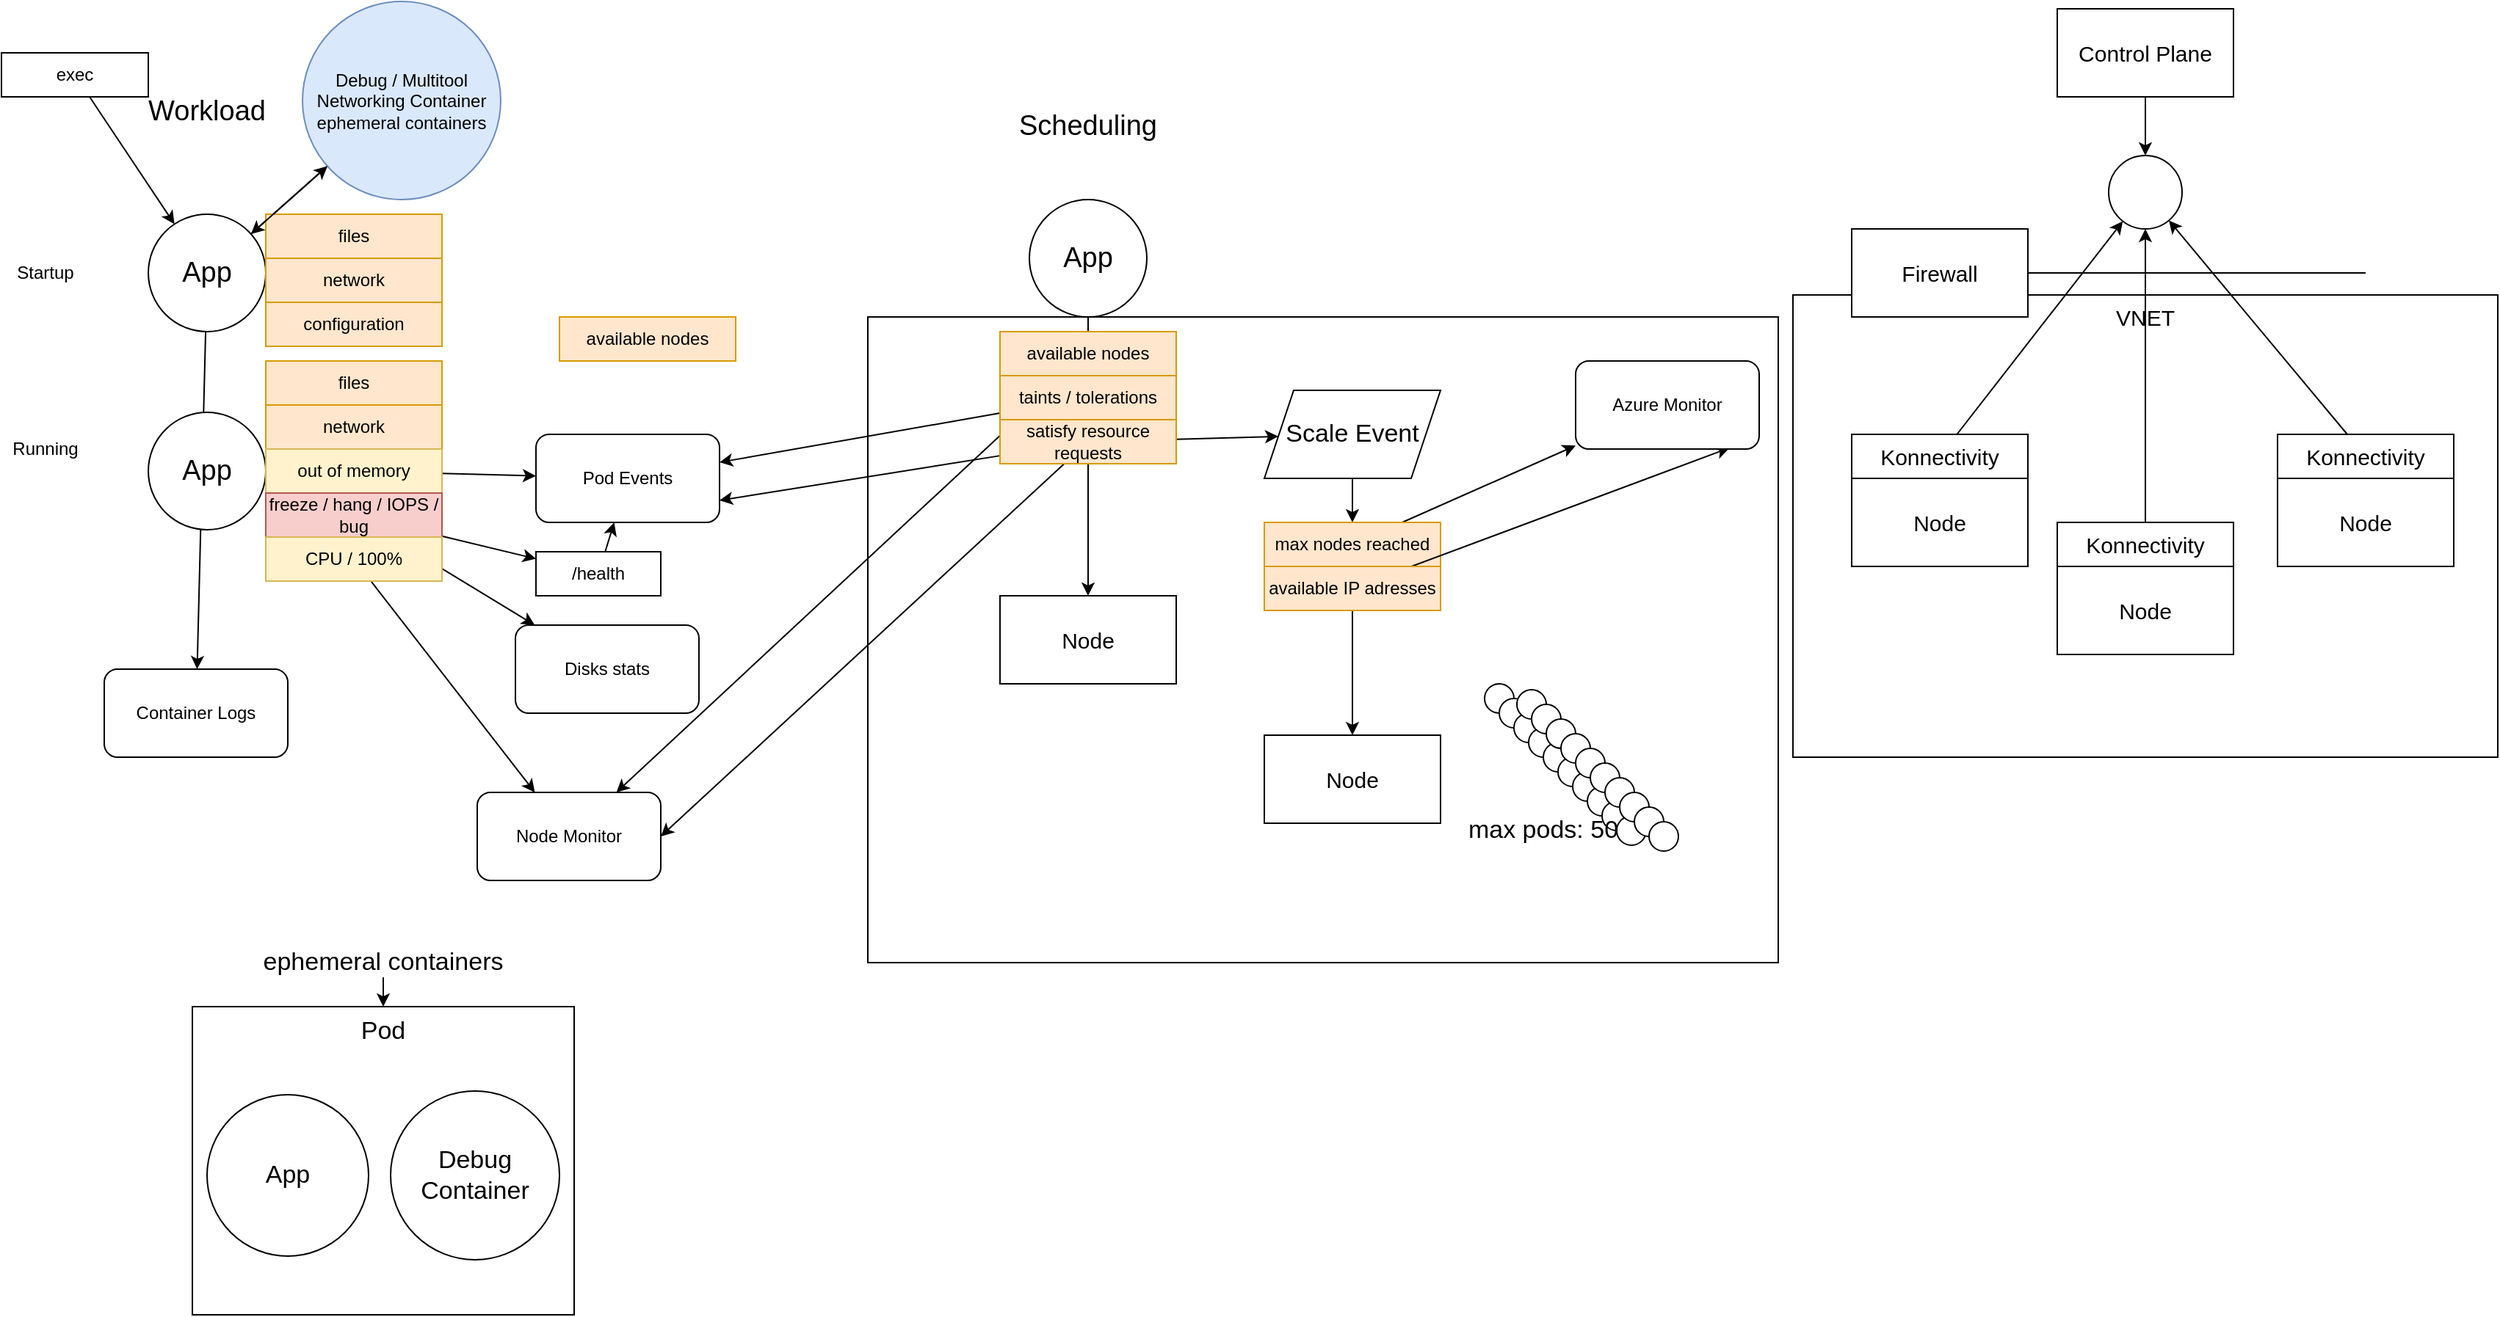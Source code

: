 <mxfile>
    <diagram id="HgVco5ZiHsWyJ0CMwMrD" name="Page-1">
        <mxGraphModel dx="619" dy="452" grid="1" gridSize="10" guides="1" tooltips="1" connect="1" arrows="1" fold="1" page="1" pageScale="1" pageWidth="827" pageHeight="1169" math="0" shadow="0">
            <root>
                <mxCell id="0"/>
                <mxCell id="1" parent="0"/>
                <mxCell id="i-XG1csDYckatRRDPRsd-65" value="" style="rounded=0;whiteSpace=wrap;html=1;fontSize=17;verticalAlign=middle;" vertex="1" parent="1">
                    <mxGeometry x="600" y="240" width="620" height="440" as="geometry"/>
                </mxCell>
                <mxCell id="45" value="VNET" style="rounded=0;whiteSpace=wrap;html=1;fontSize=15;verticalAlign=top;" vertex="1" parent="1">
                    <mxGeometry x="1230" y="225" width="480" height="315" as="geometry"/>
                </mxCell>
                <mxCell id="2" value="Workload" style="text;html=1;strokeColor=none;fillColor=none;align=center;verticalAlign=middle;whiteSpace=wrap;rounded=0;fontSize=19;" vertex="1" parent="1">
                    <mxGeometry x="40" y="90" width="220" height="20" as="geometry"/>
                </mxCell>
                <mxCell id="3" value="Scheduling" style="text;html=1;strokeColor=none;fillColor=none;align=center;verticalAlign=middle;whiteSpace=wrap;rounded=0;fontSize=19;" vertex="1" parent="1">
                    <mxGeometry x="640" y="100" width="220" height="20" as="geometry"/>
                </mxCell>
                <mxCell id="9" style="edgeStyle=none;html=1;fontSize=12;" edge="1" parent="1" source="4" target="8">
                    <mxGeometry relative="1" as="geometry"/>
                </mxCell>
                <mxCell id="31" style="edgeStyle=none;html=1;fontSize=12;" edge="1" parent="1" source="4" target="30">
                    <mxGeometry relative="1" as="geometry"/>
                </mxCell>
                <mxCell id="4" value="App" style="ellipse;whiteSpace=wrap;html=1;aspect=fixed;fontSize=19;" vertex="1" parent="1">
                    <mxGeometry x="110" y="170" width="80" height="80" as="geometry"/>
                </mxCell>
                <mxCell id="5" value="files" style="rounded=0;whiteSpace=wrap;html=1;fontSize=12;fillColor=#ffe6cc;strokeColor=#d79b00;" vertex="1" parent="1">
                    <mxGeometry x="190" y="170" width="120" height="30" as="geometry"/>
                </mxCell>
                <mxCell id="6" value="network" style="rounded=0;whiteSpace=wrap;html=1;fontSize=12;fillColor=#ffe6cc;strokeColor=#d79b00;" vertex="1" parent="1">
                    <mxGeometry x="190" y="200" width="120" height="30" as="geometry"/>
                </mxCell>
                <mxCell id="7" value="configuration" style="rounded=0;whiteSpace=wrap;html=1;fontSize=12;fillColor=#ffe6cc;strokeColor=#d79b00;" vertex="1" parent="1">
                    <mxGeometry x="190" y="230" width="120" height="30" as="geometry"/>
                </mxCell>
                <mxCell id="8" value="Container Logs" style="rounded=1;whiteSpace=wrap;html=1;fontSize=12;" vertex="1" parent="1">
                    <mxGeometry x="80" y="480" width="125" height="60" as="geometry"/>
                </mxCell>
                <mxCell id="10" value="Startup" style="text;html=1;strokeColor=none;fillColor=none;align=center;verticalAlign=middle;whiteSpace=wrap;rounded=0;fontSize=12;" vertex="1" parent="1">
                    <mxGeometry x="20" y="200" width="40" height="20" as="geometry"/>
                </mxCell>
                <mxCell id="11" value="Running" style="text;html=1;strokeColor=none;fillColor=none;align=center;verticalAlign=middle;whiteSpace=wrap;rounded=0;fontSize=12;" vertex="1" parent="1">
                    <mxGeometry x="20" y="320" width="40" height="20" as="geometry"/>
                </mxCell>
                <mxCell id="12" value="files" style="rounded=0;whiteSpace=wrap;html=1;fontSize=12;fillColor=#ffe6cc;strokeColor=#d79b00;" vertex="1" parent="1">
                    <mxGeometry x="190" y="270" width="120" height="30" as="geometry"/>
                </mxCell>
                <mxCell id="13" value="App" style="ellipse;whiteSpace=wrap;html=1;aspect=fixed;fontSize=19;" vertex="1" parent="1">
                    <mxGeometry x="110" y="305" width="80" height="80" as="geometry"/>
                </mxCell>
                <mxCell id="14" value="network" style="rounded=0;whiteSpace=wrap;html=1;fontSize=12;fillColor=#ffe6cc;strokeColor=#d79b00;" vertex="1" parent="1">
                    <mxGeometry x="190" y="300" width="120" height="30" as="geometry"/>
                </mxCell>
                <mxCell id="22" style="edgeStyle=none;html=1;fontSize=12;" edge="1" parent="1" source="15" target="21">
                    <mxGeometry relative="1" as="geometry"/>
                </mxCell>
                <mxCell id="15" value="out of memory" style="rounded=0;whiteSpace=wrap;html=1;fontSize=12;fillColor=#fff2cc;strokeColor=#d6b656;" vertex="1" parent="1">
                    <mxGeometry x="190" y="330" width="120" height="30" as="geometry"/>
                </mxCell>
                <mxCell id="24" style="edgeStyle=none;html=1;fontSize=12;" edge="1" parent="1" source="16" target="23">
                    <mxGeometry relative="1" as="geometry"/>
                </mxCell>
                <mxCell id="27" style="edgeStyle=none;html=1;fontSize=12;" edge="1" parent="1" source="16" target="26">
                    <mxGeometry relative="1" as="geometry"/>
                </mxCell>
                <mxCell id="16" value="freeze / hang / IOPS / bug" style="rounded=0;whiteSpace=wrap;html=1;fontSize=12;fillColor=#f8cecc;strokeColor=#b85450;" vertex="1" parent="1">
                    <mxGeometry x="190" y="360" width="120" height="30" as="geometry"/>
                </mxCell>
                <mxCell id="20" style="edgeStyle=none;html=1;fontSize=12;" edge="1" parent="1" source="18" target="19">
                    <mxGeometry relative="1" as="geometry"/>
                </mxCell>
                <mxCell id="18" value="CPU / 100%" style="rounded=0;whiteSpace=wrap;html=1;fontSize=12;fillColor=#fff2cc;strokeColor=#d6b656;" vertex="1" parent="1">
                    <mxGeometry x="190" y="390" width="120" height="30" as="geometry"/>
                </mxCell>
                <mxCell id="19" value="Node Monitor" style="rounded=1;whiteSpace=wrap;html=1;fontSize=12;" vertex="1" parent="1">
                    <mxGeometry x="334" y="564" width="125" height="60" as="geometry"/>
                </mxCell>
                <mxCell id="21" value="Pod Events" style="rounded=1;whiteSpace=wrap;html=1;fontSize=12;" vertex="1" parent="1">
                    <mxGeometry x="374" y="320" width="125" height="60" as="geometry"/>
                </mxCell>
                <mxCell id="23" value="Disks stats" style="rounded=1;whiteSpace=wrap;html=1;fontSize=12;" vertex="1" parent="1">
                    <mxGeometry x="360" y="450" width="125" height="60" as="geometry"/>
                </mxCell>
                <mxCell id="29" style="edgeStyle=none;html=1;fontSize=12;" edge="1" parent="1" source="26" target="21">
                    <mxGeometry relative="1" as="geometry"/>
                </mxCell>
                <mxCell id="26" value="/health" style="rounded=0;whiteSpace=wrap;html=1;fontSize=12;" vertex="1" parent="1">
                    <mxGeometry x="374" y="400" width="85" height="30" as="geometry"/>
                </mxCell>
                <mxCell id="32" style="edgeStyle=none;html=1;fontSize=12;" edge="1" parent="1" source="30" target="4">
                    <mxGeometry relative="1" as="geometry"/>
                </mxCell>
                <mxCell id="30" value="Debug / Multitool Networking Container&lt;br&gt;ephemeral containers" style="ellipse;whiteSpace=wrap;html=1;aspect=fixed;fontSize=12;fillColor=#dae8fc;strokeColor=#6c8ebf;" vertex="1" parent="1">
                    <mxGeometry x="215" y="25" width="135" height="135" as="geometry"/>
                </mxCell>
                <mxCell id="34" style="edgeStyle=none;html=1;fontSize=12;" edge="1" parent="1" source="33" target="4">
                    <mxGeometry relative="1" as="geometry"/>
                </mxCell>
                <mxCell id="33" value="exec" style="rounded=0;whiteSpace=wrap;html=1;fontSize=12;" vertex="1" parent="1">
                    <mxGeometry x="10" y="60" width="100" height="30" as="geometry"/>
                </mxCell>
                <mxCell id="i-XG1csDYckatRRDPRsd-58" style="edgeStyle=none;html=1;fontSize=17;" edge="1" parent="1" source="35" target="36">
                    <mxGeometry relative="1" as="geometry"/>
                </mxCell>
                <mxCell id="35" value="App" style="ellipse;whiteSpace=wrap;html=1;aspect=fixed;fontSize=19;" vertex="1" parent="1">
                    <mxGeometry x="710" y="160" width="80" height="80" as="geometry"/>
                </mxCell>
                <mxCell id="36" value="Node" style="rounded=0;whiteSpace=wrap;html=1;fontSize=15;" vertex="1" parent="1">
                    <mxGeometry x="690" y="430" width="120" height="60" as="geometry"/>
                </mxCell>
                <mxCell id="i-XG1csDYckatRRDPRsd-89" style="edgeStyle=none;html=1;fontSize=17;" edge="1" parent="1" source="37" target="19">
                    <mxGeometry relative="1" as="geometry"/>
                </mxCell>
                <mxCell id="37" value="available nodes" style="rounded=0;whiteSpace=wrap;html=1;fontSize=12;fillColor=#ffe6cc;strokeColor=#d79b00;" vertex="1" parent="1">
                    <mxGeometry x="690" y="250" width="120" height="30" as="geometry"/>
                </mxCell>
                <mxCell id="38" value="available nodes" style="rounded=0;whiteSpace=wrap;html=1;fontSize=12;fillColor=#ffe6cc;strokeColor=#d79b00;" vertex="1" parent="1">
                    <mxGeometry x="390" y="240" width="120" height="30" as="geometry"/>
                </mxCell>
                <mxCell id="55" style="edgeStyle=none;html=1;fontSize=15;" edge="1" parent="1" source="40" target="50">
                    <mxGeometry relative="1" as="geometry"/>
                </mxCell>
                <mxCell id="40" value="Control Plane" style="rounded=0;whiteSpace=wrap;html=1;fontSize=15;" vertex="1" parent="1">
                    <mxGeometry x="1410" y="30" width="120" height="60" as="geometry"/>
                </mxCell>
                <mxCell id="41" value="" style="endArrow=none;html=1;fontSize=15;" edge="1" parent="1">
                    <mxGeometry width="50" height="50" relative="1" as="geometry">
                        <mxPoint x="1300" y="210" as="sourcePoint"/>
                        <mxPoint x="1620" y="210" as="targetPoint"/>
                    </mxGeometry>
                </mxCell>
                <mxCell id="42" value="Node" style="rounded=0;whiteSpace=wrap;html=1;fontSize=15;" vertex="1" parent="1">
                    <mxGeometry x="1410" y="410" width="120" height="60" as="geometry"/>
                </mxCell>
                <mxCell id="43" value="Node" style="rounded=0;whiteSpace=wrap;html=1;fontSize=15;" vertex="1" parent="1">
                    <mxGeometry x="1270" y="350" width="120" height="60" as="geometry"/>
                </mxCell>
                <mxCell id="44" value="Node" style="rounded=0;whiteSpace=wrap;html=1;fontSize=15;" vertex="1" parent="1">
                    <mxGeometry x="1560" y="350" width="120" height="60" as="geometry"/>
                </mxCell>
                <mxCell id="49" style="edgeStyle=none;html=1;fontSize=15;" edge="1" parent="1" source="48" target="50">
                    <mxGeometry relative="1" as="geometry">
                        <mxPoint x="1420" y="180" as="targetPoint"/>
                    </mxGeometry>
                </mxCell>
                <mxCell id="48" value="Konnectivity" style="rounded=0;whiteSpace=wrap;html=1;fontSize=15;verticalAlign=top;" vertex="1" parent="1">
                    <mxGeometry x="1270" y="320" width="120" height="30" as="geometry"/>
                </mxCell>
                <mxCell id="50" value="" style="ellipse;whiteSpace=wrap;html=1;aspect=fixed;fontSize=15;verticalAlign=top;" vertex="1" parent="1">
                    <mxGeometry x="1445" y="130" width="50" height="50" as="geometry"/>
                </mxCell>
                <mxCell id="52" style="edgeStyle=none;html=1;fontSize=15;" edge="1" parent="1" source="51" target="50">
                    <mxGeometry relative="1" as="geometry"/>
                </mxCell>
                <mxCell id="51" value="Konnectivity" style="rounded=0;whiteSpace=wrap;html=1;fontSize=15;verticalAlign=top;" vertex="1" parent="1">
                    <mxGeometry x="1410" y="380" width="120" height="30" as="geometry"/>
                </mxCell>
                <mxCell id="54" style="edgeStyle=none;html=1;fontSize=15;" edge="1" parent="1" source="53" target="50">
                    <mxGeometry relative="1" as="geometry"/>
                </mxCell>
                <mxCell id="53" value="Konnectivity" style="rounded=0;whiteSpace=wrap;html=1;fontSize=15;verticalAlign=top;" vertex="1" parent="1">
                    <mxGeometry x="1560" y="320" width="120" height="30" as="geometry"/>
                </mxCell>
                <mxCell id="56" value="Firewall" style="rounded=0;whiteSpace=wrap;html=1;fontSize=15;verticalAlign=middle;" vertex="1" parent="1">
                    <mxGeometry x="1270" y="180" width="120" height="60" as="geometry"/>
                </mxCell>
                <mxCell id="FlZx-O6n3kK2e6KRYiFN-56" value="Pod" style="rounded=0;whiteSpace=wrap;html=1;fontSize=17;verticalAlign=top;" vertex="1" parent="1">
                    <mxGeometry x="140" y="710" width="260" height="210" as="geometry"/>
                </mxCell>
                <mxCell id="FlZx-O6n3kK2e6KRYiFN-57" value="App" style="ellipse;whiteSpace=wrap;html=1;aspect=fixed;fontSize=17;verticalAlign=middle;" vertex="1" parent="1">
                    <mxGeometry x="150" y="770" width="110" height="110" as="geometry"/>
                </mxCell>
                <mxCell id="FlZx-O6n3kK2e6KRYiFN-58" value="Debug Container" style="ellipse;whiteSpace=wrap;html=1;aspect=fixed;fontSize=17;verticalAlign=middle;" vertex="1" parent="1">
                    <mxGeometry x="275" y="767.5" width="115" height="115" as="geometry"/>
                </mxCell>
                <mxCell id="FlZx-O6n3kK2e6KRYiFN-60" value="" style="edgeStyle=none;html=1;fontSize=17;" edge="1" parent="1" source="FlZx-O6n3kK2e6KRYiFN-59" target="FlZx-O6n3kK2e6KRYiFN-56">
                    <mxGeometry relative="1" as="geometry"/>
                </mxCell>
                <mxCell id="FlZx-O6n3kK2e6KRYiFN-59" value="ephemeral containers" style="text;html=1;strokeColor=none;fillColor=none;align=center;verticalAlign=middle;whiteSpace=wrap;rounded=0;fontSize=17;" vertex="1" parent="1">
                    <mxGeometry x="100" y="670" width="340" height="20" as="geometry"/>
                </mxCell>
                <mxCell id="i-XG1csDYckatRRDPRsd-61" style="edgeStyle=none;html=1;fontSize=17;" edge="1" parent="1" source="i-XG1csDYckatRRDPRsd-56" target="i-XG1csDYckatRRDPRsd-60">
                    <mxGeometry relative="1" as="geometry"/>
                </mxCell>
                <mxCell id="i-XG1csDYckatRRDPRsd-91" style="edgeStyle=none;html=1;entryX=1;entryY=0.75;entryDx=0;entryDy=0;fontSize=17;" edge="1" parent="1" source="i-XG1csDYckatRRDPRsd-56" target="21">
                    <mxGeometry relative="1" as="geometry"/>
                </mxCell>
                <mxCell id="i-XG1csDYckatRRDPRsd-92" style="edgeStyle=none;html=1;entryX=1;entryY=0.5;entryDx=0;entryDy=0;fontSize=17;" edge="1" parent="1" source="i-XG1csDYckatRRDPRsd-56" target="19">
                    <mxGeometry relative="1" as="geometry"/>
                </mxCell>
                <mxCell id="i-XG1csDYckatRRDPRsd-56" value="satisfy resource requests" style="rounded=0;whiteSpace=wrap;html=1;fontSize=12;fillColor=#ffe6cc;strokeColor=#d79b00;" vertex="1" parent="1">
                    <mxGeometry x="690" y="310" width="120" height="30" as="geometry"/>
                </mxCell>
                <mxCell id="i-XG1csDYckatRRDPRsd-90" style="edgeStyle=none;html=1;fontSize=17;" edge="1" parent="1" source="i-XG1csDYckatRRDPRsd-57" target="21">
                    <mxGeometry relative="1" as="geometry"/>
                </mxCell>
                <mxCell id="i-XG1csDYckatRRDPRsd-57" value="taints / tolerations" style="rounded=0;whiteSpace=wrap;html=1;fontSize=12;fillColor=#ffe6cc;strokeColor=#d79b00;" vertex="1" parent="1">
                    <mxGeometry x="690" y="280" width="120" height="30" as="geometry"/>
                </mxCell>
                <mxCell id="i-XG1csDYckatRRDPRsd-59" value="Node" style="rounded=0;whiteSpace=wrap;html=1;fontSize=15;" vertex="1" parent="1">
                    <mxGeometry x="870" y="525" width="120" height="60" as="geometry"/>
                </mxCell>
                <mxCell id="i-XG1csDYckatRRDPRsd-86" style="edgeStyle=none;html=1;fontSize=17;" edge="1" parent="1" source="i-XG1csDYckatRRDPRsd-60" target="i-XG1csDYckatRRDPRsd-62">
                    <mxGeometry relative="1" as="geometry"/>
                </mxCell>
                <mxCell id="i-XG1csDYckatRRDPRsd-60" value="Scale Event" style="shape=parallelogram;perimeter=parallelogramPerimeter;whiteSpace=wrap;html=1;fixedSize=1;fontSize=17;verticalAlign=middle;" vertex="1" parent="1">
                    <mxGeometry x="870" y="290" width="120" height="60" as="geometry"/>
                </mxCell>
                <mxCell id="i-XG1csDYckatRRDPRsd-94" style="edgeStyle=none;html=1;fontSize=17;" edge="1" parent="1" source="i-XG1csDYckatRRDPRsd-62" target="i-XG1csDYckatRRDPRsd-93">
                    <mxGeometry relative="1" as="geometry"/>
                </mxCell>
                <mxCell id="i-XG1csDYckatRRDPRsd-62" value="max nodes reached" style="rounded=0;whiteSpace=wrap;html=1;fontSize=12;fillColor=#ffe6cc;strokeColor=#d79b00;" vertex="1" parent="1">
                    <mxGeometry x="870" y="380" width="120" height="30" as="geometry"/>
                </mxCell>
                <mxCell id="i-XG1csDYckatRRDPRsd-87" style="edgeStyle=none;html=1;fontSize=17;" edge="1" parent="1" source="i-XG1csDYckatRRDPRsd-63" target="i-XG1csDYckatRRDPRsd-59">
                    <mxGeometry relative="1" as="geometry"/>
                </mxCell>
                <mxCell id="i-XG1csDYckatRRDPRsd-95" style="edgeStyle=none;html=1;entryX=0.838;entryY=0.987;entryDx=0;entryDy=0;entryPerimeter=0;fontSize=17;" edge="1" parent="1" source="i-XG1csDYckatRRDPRsd-63" target="i-XG1csDYckatRRDPRsd-93">
                    <mxGeometry relative="1" as="geometry"/>
                </mxCell>
                <mxCell id="i-XG1csDYckatRRDPRsd-63" value="available IP adresses" style="rounded=0;whiteSpace=wrap;html=1;fontSize=12;fillColor=#ffe6cc;strokeColor=#d79b00;" vertex="1" parent="1">
                    <mxGeometry x="870" y="410" width="120" height="30" as="geometry"/>
                </mxCell>
                <mxCell id="i-XG1csDYckatRRDPRsd-66" value="" style="ellipse;whiteSpace=wrap;html=1;aspect=fixed;fontSize=17;verticalAlign=middle;" vertex="1" parent="1">
                    <mxGeometry x="1020" y="490" width="20" height="20" as="geometry"/>
                </mxCell>
                <mxCell id="i-XG1csDYckatRRDPRsd-67" value="" style="ellipse;whiteSpace=wrap;html=1;aspect=fixed;fontSize=17;verticalAlign=middle;" vertex="1" parent="1">
                    <mxGeometry x="1030" y="500" width="20" height="20" as="geometry"/>
                </mxCell>
                <mxCell id="i-XG1csDYckatRRDPRsd-68" value="" style="ellipse;whiteSpace=wrap;html=1;aspect=fixed;fontSize=17;verticalAlign=middle;" vertex="1" parent="1">
                    <mxGeometry x="1040" y="510" width="20" height="20" as="geometry"/>
                </mxCell>
                <mxCell id="i-XG1csDYckatRRDPRsd-69" value="" style="ellipse;whiteSpace=wrap;html=1;aspect=fixed;fontSize=17;verticalAlign=middle;" vertex="1" parent="1">
                    <mxGeometry x="1050" y="520" width="20" height="20" as="geometry"/>
                </mxCell>
                <mxCell id="i-XG1csDYckatRRDPRsd-70" value="" style="ellipse;whiteSpace=wrap;html=1;aspect=fixed;fontSize=17;verticalAlign=middle;" vertex="1" parent="1">
                    <mxGeometry x="1060" y="530" width="20" height="20" as="geometry"/>
                </mxCell>
                <mxCell id="i-XG1csDYckatRRDPRsd-71" value="" style="ellipse;whiteSpace=wrap;html=1;aspect=fixed;fontSize=17;verticalAlign=middle;" vertex="1" parent="1">
                    <mxGeometry x="1070" y="540" width="20" height="20" as="geometry"/>
                </mxCell>
                <mxCell id="i-XG1csDYckatRRDPRsd-72" value="" style="ellipse;whiteSpace=wrap;html=1;aspect=fixed;fontSize=17;verticalAlign=middle;" vertex="1" parent="1">
                    <mxGeometry x="1080" y="550" width="20" height="20" as="geometry"/>
                </mxCell>
                <mxCell id="i-XG1csDYckatRRDPRsd-73" value="" style="ellipse;whiteSpace=wrap;html=1;aspect=fixed;fontSize=17;verticalAlign=middle;" vertex="1" parent="1">
                    <mxGeometry x="1090" y="560" width="20" height="20" as="geometry"/>
                </mxCell>
                <mxCell id="i-XG1csDYckatRRDPRsd-74" value="" style="ellipse;whiteSpace=wrap;html=1;aspect=fixed;fontSize=17;verticalAlign=middle;" vertex="1" parent="1">
                    <mxGeometry x="1100" y="570" width="20" height="20" as="geometry"/>
                </mxCell>
                <mxCell id="i-XG1csDYckatRRDPRsd-75" value="" style="ellipse;whiteSpace=wrap;html=1;aspect=fixed;fontSize=17;verticalAlign=middle;" vertex="1" parent="1">
                    <mxGeometry x="1110" y="580" width="20" height="20" as="geometry"/>
                </mxCell>
                <mxCell id="i-XG1csDYckatRRDPRsd-76" value="" style="ellipse;whiteSpace=wrap;html=1;aspect=fixed;fontSize=17;verticalAlign=middle;" vertex="1" parent="1">
                    <mxGeometry x="1042" y="494" width="20" height="20" as="geometry"/>
                </mxCell>
                <mxCell id="i-XG1csDYckatRRDPRsd-77" value="" style="ellipse;whiteSpace=wrap;html=1;aspect=fixed;fontSize=17;verticalAlign=middle;" vertex="1" parent="1">
                    <mxGeometry x="1052" y="504" width="20" height="20" as="geometry"/>
                </mxCell>
                <mxCell id="i-XG1csDYckatRRDPRsd-78" value="" style="ellipse;whiteSpace=wrap;html=1;aspect=fixed;fontSize=17;verticalAlign=middle;" vertex="1" parent="1">
                    <mxGeometry x="1062" y="514" width="20" height="20" as="geometry"/>
                </mxCell>
                <mxCell id="i-XG1csDYckatRRDPRsd-79" value="" style="ellipse;whiteSpace=wrap;html=1;aspect=fixed;fontSize=17;verticalAlign=middle;" vertex="1" parent="1">
                    <mxGeometry x="1072" y="524" width="20" height="20" as="geometry"/>
                </mxCell>
                <mxCell id="i-XG1csDYckatRRDPRsd-80" value="" style="ellipse;whiteSpace=wrap;html=1;aspect=fixed;fontSize=17;verticalAlign=middle;" vertex="1" parent="1">
                    <mxGeometry x="1082" y="534" width="20" height="20" as="geometry"/>
                </mxCell>
                <mxCell id="i-XG1csDYckatRRDPRsd-81" value="" style="ellipse;whiteSpace=wrap;html=1;aspect=fixed;fontSize=17;verticalAlign=middle;" vertex="1" parent="1">
                    <mxGeometry x="1092" y="544" width="20" height="20" as="geometry"/>
                </mxCell>
                <mxCell id="i-XG1csDYckatRRDPRsd-82" value="" style="ellipse;whiteSpace=wrap;html=1;aspect=fixed;fontSize=17;verticalAlign=middle;" vertex="1" parent="1">
                    <mxGeometry x="1102" y="554" width="20" height="20" as="geometry"/>
                </mxCell>
                <mxCell id="i-XG1csDYckatRRDPRsd-83" value="" style="ellipse;whiteSpace=wrap;html=1;aspect=fixed;fontSize=17;verticalAlign=middle;" vertex="1" parent="1">
                    <mxGeometry x="1112" y="564" width="20" height="20" as="geometry"/>
                </mxCell>
                <mxCell id="i-XG1csDYckatRRDPRsd-84" value="" style="ellipse;whiteSpace=wrap;html=1;aspect=fixed;fontSize=17;verticalAlign=middle;" vertex="1" parent="1">
                    <mxGeometry x="1122" y="574" width="20" height="20" as="geometry"/>
                </mxCell>
                <mxCell id="i-XG1csDYckatRRDPRsd-85" value="" style="ellipse;whiteSpace=wrap;html=1;aspect=fixed;fontSize=17;verticalAlign=middle;" vertex="1" parent="1">
                    <mxGeometry x="1132" y="584" width="20" height="20" as="geometry"/>
                </mxCell>
                <mxCell id="i-XG1csDYckatRRDPRsd-64" value="max pods: 50" style="text;html=1;strokeColor=none;fillColor=none;align=center;verticalAlign=middle;whiteSpace=wrap;rounded=0;fontSize=17;" vertex="1" parent="1">
                    <mxGeometry x="985" y="580" width="150" height="20" as="geometry"/>
                </mxCell>
                <mxCell id="i-XG1csDYckatRRDPRsd-93" value="Azure Monitor" style="rounded=1;whiteSpace=wrap;html=1;fontSize=12;" vertex="1" parent="1">
                    <mxGeometry x="1082" y="270" width="125" height="60" as="geometry"/>
                </mxCell>
            </root>
        </mxGraphModel>
    </diagram>
    <diagram id="9UId0m8eZH8bD1hnRlD2" name="KEDA">
        <mxGraphModel dx="513" dy="374" grid="1" gridSize="10" guides="1" tooltips="1" connect="1" arrows="1" fold="1" page="1" pageScale="1" pageWidth="827" pageHeight="1169" math="0" shadow="0">
            <root>
                <mxCell id="bbLOcEdDca3dTRtq1Fim-0"/>
                <mxCell id="bbLOcEdDca3dTRtq1Fim-1" parent="bbLOcEdDca3dTRtq1Fim-0"/>
                <mxCell id="LR-KX7iOoOva9pcyImiM-12" value="Limit / Quotas" style="rounded=0;whiteSpace=wrap;html=1;fontSize=17;verticalAlign=top;" vertex="1" parent="bbLOcEdDca3dTRtq1Fim-1">
                    <mxGeometry x="1100" y="700" width="170" height="180" as="geometry"/>
                </mxCell>
                <mxCell id="bbLOcEdDca3dTRtq1Fim-50" value="" style="rounded=0;whiteSpace=wrap;html=1;fontSize=17;verticalAlign=middle;" vertex="1" parent="bbLOcEdDca3dTRtq1Fim-1">
                    <mxGeometry x="560" y="27.5" width="780" height="425" as="geometry"/>
                </mxCell>
                <mxCell id="bbLOcEdDca3dTRtq1Fim-56" value="Deployment" style="rounded=0;whiteSpace=wrap;html=1;fontSize=15;verticalAlign=top;" vertex="1" parent="bbLOcEdDca3dTRtq1Fim-1">
                    <mxGeometry x="1045" y="162.5" width="155" height="227.5" as="geometry"/>
                </mxCell>
                <mxCell id="bbLOcEdDca3dTRtq1Fim-57" value="ReplicaSet" style="rounded=0;whiteSpace=wrap;html=1;fontSize=15;verticalAlign=top;" vertex="1" parent="bbLOcEdDca3dTRtq1Fim-1">
                    <mxGeometry x="1045" y="212.5" width="155" height="177.5" as="geometry"/>
                </mxCell>
                <mxCell id="bbLOcEdDca3dTRtq1Fim-58" value="K&lt;b&gt;E&lt;/b&gt;DA&lt;br&gt;Kubernetes Event Driven Architecture" style="rounded=0;whiteSpace=wrap;html=1;fontSize=15;verticalAlign=middle;fillColor=#dae8fc;strokeColor=#6c8ebf;" vertex="1" parent="bbLOcEdDca3dTRtq1Fim-1">
                    <mxGeometry x="825" y="480" width="230" height="70" as="geometry"/>
                </mxCell>
                <mxCell id="bbLOcEdDca3dTRtq1Fim-59" style="edgeStyle=none;html=1;fontSize=15;" edge="1" parent="bbLOcEdDca3dTRtq1Fim-1" source="bbLOcEdDca3dTRtq1Fim-62" target="bbLOcEdDca3dTRtq1Fim-44">
                    <mxGeometry relative="1" as="geometry">
                        <mxPoint x="945.0" y="337.5" as="targetPoint"/>
                    </mxGeometry>
                </mxCell>
                <mxCell id="bbLOcEdDca3dTRtq1Fim-61" style="edgeStyle=none;html=1;fontSize=15;" edge="1" parent="bbLOcEdDca3dTRtq1Fim-1" source="bbLOcEdDca3dTRtq1Fim-62" target="bbLOcEdDca3dTRtq1Fim-58">
                    <mxGeometry relative="1" as="geometry"/>
                </mxCell>
                <mxCell id="bbLOcEdDca3dTRtq1Fim-62" value="Keda Rule" style="rounded=0;whiteSpace=wrap;html=1;fontSize=15;verticalAlign=middle;" vertex="1" parent="bbLOcEdDca3dTRtq1Fim-1">
                    <mxGeometry x="880" y="372.5" width="120" height="60" as="geometry"/>
                </mxCell>
                <mxCell id="bbLOcEdDca3dTRtq1Fim-40" value="" style="rounded=0;whiteSpace=wrap;html=1;fontSize=17;verticalAlign=middle;" vertex="1" parent="bbLOcEdDca3dTRtq1Fim-1">
                    <mxGeometry x="70" y="130" width="370" height="350" as="geometry"/>
                </mxCell>
                <mxCell id="bbLOcEdDca3dTRtq1Fim-5" style="edgeStyle=none;html=1;fontSize=15;" edge="1" parent="bbLOcEdDca3dTRtq1Fim-1" source="bbLOcEdDca3dTRtq1Fim-2" target="bbLOcEdDca3dTRtq1Fim-4">
                    <mxGeometry relative="1" as="geometry"/>
                </mxCell>
                <mxCell id="bbLOcEdDca3dTRtq1Fim-7" style="edgeStyle=none;html=1;fontSize=15;" edge="1" parent="bbLOcEdDca3dTRtq1Fim-1" source="bbLOcEdDca3dTRtq1Fim-2" target="bbLOcEdDca3dTRtq1Fim-41">
                    <mxGeometry relative="1" as="geometry">
                        <mxPoint x="360" y="285" as="targetPoint"/>
                    </mxGeometry>
                </mxCell>
                <mxCell id="bbLOcEdDca3dTRtq1Fim-2" value="API / Frontend&lt;br&gt;ASP.NET" style="rounded=0;whiteSpace=wrap;html=1;fontSize=15;verticalAlign=middle;fillColor=#d5e8d4;strokeColor=#82b366;" vertex="1" parent="bbLOcEdDca3dTRtq1Fim-1">
                    <mxGeometry x="160" y="240" width="120" height="90" as="geometry"/>
                </mxCell>
                <mxCell id="bbLOcEdDca3dTRtq1Fim-3" value="temp" style="shape=cylinder3;whiteSpace=wrap;html=1;boundedLbl=1;backgroundOutline=1;size=8.169;fontSize=15;verticalAlign=middle;" vertex="1" parent="bbLOcEdDca3dTRtq1Fim-1">
                    <mxGeometry x="160" y="330" width="60" height="60" as="geometry"/>
                </mxCell>
                <mxCell id="bbLOcEdDca3dTRtq1Fim-4" value="Storage Account" style="rounded=0;whiteSpace=wrap;html=1;fontSize=15;verticalAlign=middle;" vertex="1" parent="bbLOcEdDca3dTRtq1Fim-1">
                    <mxGeometry x="320" y="50" width="120" height="60" as="geometry"/>
                </mxCell>
                <mxCell id="bbLOcEdDca3dTRtq1Fim-20" value="Node" style="rounded=0;whiteSpace=wrap;html=1;fontSize=15;verticalAlign=middle;" vertex="1" parent="bbLOcEdDca3dTRtq1Fim-1">
                    <mxGeometry x="140" y="585" width="190" height="125" as="geometry"/>
                </mxCell>
                <mxCell id="bbLOcEdDca3dTRtq1Fim-21" value="Node" style="rounded=0;whiteSpace=wrap;html=1;fontSize=15;verticalAlign=middle;" vertex="1" parent="bbLOcEdDca3dTRtq1Fim-1">
                    <mxGeometry x="335" y="585" width="190" height="125" as="geometry"/>
                </mxCell>
                <mxCell id="bbLOcEdDca3dTRtq1Fim-22" value="Node" style="rounded=0;whiteSpace=wrap;html=1;fontSize=15;verticalAlign=middle;" vertex="1" parent="bbLOcEdDca3dTRtq1Fim-1">
                    <mxGeometry x="530" y="585" width="190" height="125" as="geometry"/>
                </mxCell>
                <mxCell id="bbLOcEdDca3dTRtq1Fim-24" value="" style="endArrow=none;dashed=1;html=1;fontSize=15;" edge="1" parent="bbLOcEdDca3dTRtq1Fim-1">
                    <mxGeometry width="50" height="50" relative="1" as="geometry">
                        <mxPoint x="125" y="570" as="sourcePoint"/>
                        <mxPoint x="785" y="570" as="targetPoint"/>
                    </mxGeometry>
                </mxCell>
                <mxCell id="bbLOcEdDca3dTRtq1Fim-26" value="taints" style="shape=parallelogram;perimeter=parallelogramPerimeter;whiteSpace=wrap;html=1;fixedSize=1;fontSize=12;verticalAlign=middle;" vertex="1" parent="bbLOcEdDca3dTRtq1Fim-1">
                    <mxGeometry x="660" y="590" width="120" height="40" as="geometry"/>
                </mxCell>
                <mxCell id="bbLOcEdDca3dTRtq1Fim-27" value="taints" style="shape=parallelogram;perimeter=parallelogramPerimeter;whiteSpace=wrap;html=1;fixedSize=1;fontSize=12;verticalAlign=middle;" vertex="1" parent="bbLOcEdDca3dTRtq1Fim-1">
                    <mxGeometry x="460" y="590" width="120" height="40" as="geometry"/>
                </mxCell>
                <mxCell id="bbLOcEdDca3dTRtq1Fim-28" value="taints" style="shape=parallelogram;perimeter=parallelogramPerimeter;whiteSpace=wrap;html=1;fixedSize=1;fontSize=12;verticalAlign=middle;" vertex="1" parent="bbLOcEdDca3dTRtq1Fim-1">
                    <mxGeometry x="270" y="590" width="120" height="40" as="geometry"/>
                </mxCell>
                <mxCell id="bbLOcEdDca3dTRtq1Fim-29" value="Cluster Auto Scaler" style="text;html=1;strokeColor=none;fillColor=none;align=center;verticalAlign=middle;whiteSpace=wrap;rounded=0;fontSize=22;" vertex="1" parent="bbLOcEdDca3dTRtq1Fim-1">
                    <mxGeometry x="180" y="720" width="480" height="20" as="geometry"/>
                </mxCell>
                <mxCell id="bbLOcEdDca3dTRtq1Fim-30" value="1. Pod scaling" style="ellipse;whiteSpace=wrap;html=1;aspect=fixed;fontSize=16;verticalAlign=middle;fillColor=#fff2cc;strokeColor=#d6b656;" vertex="1" parent="bbLOcEdDca3dTRtq1Fim-1">
                    <mxGeometry x="290" y="350" width="80" height="80" as="geometry"/>
                </mxCell>
                <mxCell id="bbLOcEdDca3dTRtq1Fim-33" value="&lt;b&gt;Auto Scaler Rule&lt;br style=&quot;font-size: 13px&quot;&gt;&lt;/b&gt;- checks periodally&lt;br style=&quot;font-size: 13px&quot;&gt;- min CPU/Memory&lt;br style=&quot;font-size: 13px&quot;&gt;- add/remove node" style="rounded=0;whiteSpace=wrap;html=1;fontSize=13;verticalAlign=middle;" vertex="1" parent="bbLOcEdDca3dTRtq1Fim-1">
                    <mxGeometry x="240" y="750" width="350" height="80" as="geometry"/>
                </mxCell>
                <mxCell id="bbLOcEdDca3dTRtq1Fim-34" value="3. Cluster Scaling" style="ellipse;whiteSpace=wrap;html=1;aspect=fixed;fontSize=17;verticalAlign=middle;fillColor=#fff2cc;strokeColor=#d6b656;" vertex="1" parent="bbLOcEdDca3dTRtq1Fim-1">
                    <mxGeometry x="640" y="740" width="80" height="80" as="geometry"/>
                </mxCell>
                <mxCell id="bbLOcEdDca3dTRtq1Fim-37" value="" style="shape=cylinder3;whiteSpace=wrap;html=1;boundedLbl=1;backgroundOutline=1;size=15;fontSize=13;verticalAlign=middle;" vertex="1" parent="bbLOcEdDca3dTRtq1Fim-1">
                    <mxGeometry x="465" y="40" width="60" height="80" as="geometry"/>
                </mxCell>
                <mxCell id="bbLOcEdDca3dTRtq1Fim-49" style="edgeStyle=none;html=1;fontSize=17;" edge="1" parent="bbLOcEdDca3dTRtq1Fim-1" source="bbLOcEdDca3dTRtq1Fim-41" target="bbLOcEdDca3dTRtq1Fim-44">
                    <mxGeometry relative="1" as="geometry"/>
                </mxCell>
                <mxCell id="bbLOcEdDca3dTRtq1Fim-41" value="Job Service&lt;br&gt;API&lt;br&gt;ASP.NET" style="rounded=0;whiteSpace=wrap;html=1;fontSize=17;verticalAlign=middle;fillColor=#d5e8d4;strokeColor=#82b366;" vertex="1" parent="bbLOcEdDca3dTRtq1Fim-1">
                    <mxGeometry x="690" y="272.5" width="120" height="60" as="geometry"/>
                </mxCell>
                <mxCell id="bbLOcEdDca3dTRtq1Fim-42" value="Supports many clients" style="rounded=0;whiteSpace=wrap;html=1;fontSize=17;verticalAlign=middle;" vertex="1" parent="bbLOcEdDca3dTRtq1Fim-1">
                    <mxGeometry x="690" y="212.5" width="120" height="60" as="geometry"/>
                </mxCell>
                <mxCell id="bbLOcEdDca3dTRtq1Fim-43" value="Config for all Clients" style="shape=cylinder3;whiteSpace=wrap;html=1;boundedLbl=1;backgroundOutline=1;size=15;fontSize=17;verticalAlign=middle;" vertex="1" parent="bbLOcEdDca3dTRtq1Fim-1">
                    <mxGeometry x="690" y="42.5" width="120" height="110" as="geometry"/>
                </mxCell>
                <mxCell id="bbLOcEdDca3dTRtq1Fim-44" value="Queue&lt;br&gt;Redis / RabbitMQ" style="rounded=0;whiteSpace=wrap;html=1;fontSize=15;verticalAlign=middle;fillColor=#d5e8d4;strokeColor=#82b366;" vertex="1" parent="bbLOcEdDca3dTRtq1Fim-1">
                    <mxGeometry x="860" y="267.5" width="160" height="60" as="geometry"/>
                </mxCell>
                <mxCell id="bbLOcEdDca3dTRtq1Fim-45" style="edgeStyle=none;html=1;fontSize=13;" edge="1" parent="bbLOcEdDca3dTRtq1Fim-1" source="bbLOcEdDca3dTRtq1Fim-46" target="bbLOcEdDca3dTRtq1Fim-44">
                    <mxGeometry relative="1" as="geometry"/>
                </mxCell>
                <mxCell id="bbLOcEdDca3dTRtq1Fim-46" value="Worker" style="rounded=0;whiteSpace=wrap;html=1;fontSize=15;verticalAlign=middle;fillColor=#d5e8d4;strokeColor=#82b366;" vertex="1" parent="bbLOcEdDca3dTRtq1Fim-1">
                    <mxGeometry x="1060" y="242.5" width="120" height="60" as="geometry"/>
                </mxCell>
                <mxCell id="bbLOcEdDca3dTRtq1Fim-47" style="edgeStyle=none;html=1;fontSize=13;" edge="1" parent="bbLOcEdDca3dTRtq1Fim-1" source="bbLOcEdDca3dTRtq1Fim-48" target="bbLOcEdDca3dTRtq1Fim-44">
                    <mxGeometry relative="1" as="geometry"/>
                </mxCell>
                <mxCell id="bbLOcEdDca3dTRtq1Fim-48" value="Worker" style="rounded=0;whiteSpace=wrap;html=1;fontSize=15;verticalAlign=middle;fillColor=#d5e8d4;strokeColor=#82b366;" vertex="1" parent="bbLOcEdDca3dTRtq1Fim-1">
                    <mxGeometry x="1060" y="302.5" width="120" height="60" as="geometry"/>
                </mxCell>
                <mxCell id="LR-KX7iOoOva9pcyImiM-1" style="edgeStyle=none;html=1;fontSize=17;" edge="1" parent="bbLOcEdDca3dTRtq1Fim-1" source="LR-KX7iOoOva9pcyImiM-0" target="LR-KX7iOoOva9pcyImiM-2">
                    <mxGeometry relative="1" as="geometry">
                        <mxPoint x="1110" y="420" as="targetPoint"/>
                    </mxGeometry>
                </mxCell>
                <mxCell id="LR-KX7iOoOva9pcyImiM-0" value="Horizontal Pod Autoscaler" style="rounded=0;whiteSpace=wrap;html=1;fontSize=17;verticalAlign=middle;fillColor=#dae8fc;strokeColor=#6c8ebf;" vertex="1" parent="bbLOcEdDca3dTRtq1Fim-1">
                    <mxGeometry x="1110" y="490" width="160" height="60" as="geometry"/>
                </mxCell>
                <mxCell id="LR-KX7iOoOva9pcyImiM-2" value="HPA Rules" style="rounded=0;whiteSpace=wrap;html=1;fontSize=15;verticalAlign=middle;" vertex="1" parent="bbLOcEdDca3dTRtq1Fim-1">
                    <mxGeometry x="1130" y="400" width="120" height="60" as="geometry"/>
                </mxCell>
                <mxCell id="LR-KX7iOoOva9pcyImiM-4" value="Worker" style="rounded=0;whiteSpace=wrap;html=1;fontSize=15;verticalAlign=top;fillColor=#d5e8d4;strokeColor=#82b366;" vertex="1" parent="bbLOcEdDca3dTRtq1Fim-1">
                    <mxGeometry x="980" y="670" width="120" height="210" as="geometry"/>
                </mxCell>
                <mxCell id="LR-KX7iOoOva9pcyImiM-5" value="Request / Minimum" style="rounded=0;whiteSpace=wrap;html=1;fontSize=17;verticalAlign=middle;" vertex="1" parent="bbLOcEdDca3dTRtq1Fim-1">
                    <mxGeometry x="1100" y="800" width="170" height="80" as="geometry"/>
                </mxCell>
                <mxCell id="LR-KX7iOoOva9pcyImiM-6" value="Long time running" style="text;html=1;strokeColor=none;fillColor=none;align=center;verticalAlign=middle;whiteSpace=wrap;rounded=0;fontSize=17;" vertex="1" parent="bbLOcEdDca3dTRtq1Fim-1">
                    <mxGeometry x="1090" y="890" width="170" height="20" as="geometry"/>
                </mxCell>
                <mxCell id="LR-KX7iOoOva9pcyImiM-8" value="Start" style="rounded=0;whiteSpace=wrap;html=1;fontSize=17;verticalAlign=middle;" vertex="1" parent="bbLOcEdDca3dTRtq1Fim-1">
                    <mxGeometry x="980" y="860" width="120" height="20" as="geometry"/>
                </mxCell>
                <mxCell id="LR-KX7iOoOva9pcyImiM-9" value="Image Library" style="rounded=0;whiteSpace=wrap;html=1;fontSize=17;verticalAlign=middle;" vertex="1" parent="bbLOcEdDca3dTRtq1Fim-1">
                    <mxGeometry x="980" y="820" width="120" height="40" as="geometry"/>
                </mxCell>
                <mxCell id="LR-KX7iOoOva9pcyImiM-10" value="Work memory" style="rounded=0;whiteSpace=wrap;html=1;fontSize=17;verticalAlign=middle;" vertex="1" parent="bbLOcEdDca3dTRtq1Fim-1">
                    <mxGeometry x="980" y="800" width="120" height="20" as="geometry"/>
                </mxCell>
                <mxCell id="LR-KX7iOoOva9pcyImiM-11" value="200MB" style="text;html=1;strokeColor=none;fillColor=none;align=center;verticalAlign=middle;whiteSpace=wrap;rounded=0;fontSize=17;" vertex="1" parent="bbLOcEdDca3dTRtq1Fim-1">
                    <mxGeometry x="890" y="830" width="40" height="20" as="geometry"/>
                </mxCell>
                <mxCell id="LR-KX7iOoOva9pcyImiM-13" value="Work memory" style="rounded=0;whiteSpace=wrap;html=1;fontSize=17;verticalAlign=middle;" vertex="1" parent="bbLOcEdDca3dTRtq1Fim-1">
                    <mxGeometry x="980" y="780" width="120" height="20" as="geometry"/>
                </mxCell>
                <mxCell id="LR-KX7iOoOva9pcyImiM-14" value="Work memory" style="rounded=0;whiteSpace=wrap;html=1;fontSize=17;verticalAlign=middle;" vertex="1" parent="bbLOcEdDca3dTRtq1Fim-1">
                    <mxGeometry x="980" y="760" width="120" height="20" as="geometry"/>
                </mxCell>
                <mxCell id="LR-KX7iOoOva9pcyImiM-15" value="Work memory" style="rounded=0;whiteSpace=wrap;html=1;fontSize=17;verticalAlign=middle;" vertex="1" parent="bbLOcEdDca3dTRtq1Fim-1">
                    <mxGeometry x="980" y="740" width="120" height="20" as="geometry"/>
                </mxCell>
                <mxCell id="LR-KX7iOoOva9pcyImiM-16" value="Work memory" style="rounded=0;whiteSpace=wrap;html=1;fontSize=17;verticalAlign=middle;" vertex="1" parent="bbLOcEdDca3dTRtq1Fim-1">
                    <mxGeometry x="980" y="720" width="120" height="20" as="geometry"/>
                </mxCell>
                <mxCell id="LR-KX7iOoOva9pcyImiM-17" value="Work memory" style="rounded=0;whiteSpace=wrap;html=1;fontSize=17;verticalAlign=middle;" vertex="1" parent="bbLOcEdDca3dTRtq1Fim-1">
                    <mxGeometry x="980" y="700" width="120" height="20" as="geometry"/>
                </mxCell>
                <mxCell id="LR-KX7iOoOva9pcyImiM-18" value="800MB" style="text;html=1;strokeColor=none;fillColor=none;align=center;verticalAlign=middle;whiteSpace=wrap;rounded=0;fontSize=17;" vertex="1" parent="bbLOcEdDca3dTRtq1Fim-1">
                    <mxGeometry x="890" y="700" width="40" height="20" as="geometry"/>
                </mxCell>
            </root>
        </mxGraphModel>
    </diagram>
    <diagram id="25efvdYPVCsP8nK-dqwv" name="LINKERD">
        <mxGraphModel dx="898" dy="655" grid="1" gridSize="10" guides="1" tooltips="1" connect="1" arrows="1" fold="1" page="1" pageScale="1" pageWidth="827" pageHeight="1169" math="0" shadow="0">
            <root>
                <mxCell id="7whufBO_8SGgINjYmgAM-0"/>
                <mxCell id="7whufBO_8SGgINjYmgAM-1" parent="7whufBO_8SGgINjYmgAM-0"/>
                <mxCell id="7whufBO_8SGgINjYmgAM-15" value="linkerd" style="whiteSpace=wrap;html=1;aspect=fixed;fontSize=17;verticalAlign=top;" vertex="1" parent="7whufBO_8SGgINjYmgAM-1">
                    <mxGeometry x="390" y="110" width="205" height="205" as="geometry"/>
                </mxCell>
                <mxCell id="7whufBO_8SGgINjYmgAM-2" value="" style="endArrow=none;dashed=1;html=1;fontSize=17;" edge="1" parent="7whufBO_8SGgINjYmgAM-1">
                    <mxGeometry width="50" height="50" relative="1" as="geometry">
                        <mxPoint x="120" y="360" as="sourcePoint"/>
                        <mxPoint x="590" y="360" as="targetPoint"/>
                    </mxGeometry>
                </mxCell>
                <mxCell id="7whufBO_8SGgINjYmgAM-3" value="Linkerd Admission Controller" style="rounded=0;whiteSpace=wrap;html=1;fontSize=17;verticalAlign=middle;" vertex="1" parent="7whufBO_8SGgINjYmgAM-1">
                    <mxGeometry x="432.5" y="180" width="120" height="60" as="geometry"/>
                </mxCell>
                <mxCell id="7whufBO_8SGgINjYmgAM-5" style="edgeStyle=none;html=1;fontSize=17;" edge="1" parent="7whufBO_8SGgINjYmgAM-1" source="7whufBO_8SGgINjYmgAM-4" target="7whufBO_8SGgINjYmgAM-3">
                    <mxGeometry relative="1" as="geometry"/>
                </mxCell>
                <mxCell id="7whufBO_8SGgINjYmgAM-4" value="Pod" style="ellipse;whiteSpace=wrap;html=1;aspect=fixed;fontSize=17;verticalAlign=middle;" vertex="1" parent="7whufBO_8SGgINjYmgAM-1">
                    <mxGeometry x="70" y="400" width="80" height="80" as="geometry"/>
                </mxCell>
                <mxCell id="7whufBO_8SGgINjYmgAM-8" value="Services" style="ellipse;whiteSpace=wrap;html=1;aspect=fixed;fontSize=17;verticalAlign=middle;" vertex="1" parent="7whufBO_8SGgINjYmgAM-1">
                    <mxGeometry x="630" y="420" width="80" height="80" as="geometry"/>
                </mxCell>
                <mxCell id="7whufBO_8SGgINjYmgAM-10" value="Pod" style="whiteSpace=wrap;html=1;aspect=fixed;fontSize=17;verticalAlign=top;" vertex="1" parent="7whufBO_8SGgINjYmgAM-1">
                    <mxGeometry x="240" y="375" width="210" height="210" as="geometry"/>
                </mxCell>
                <mxCell id="7whufBO_8SGgINjYmgAM-13" style="edgeStyle=none;html=1;fontSize=17;" edge="1" parent="7whufBO_8SGgINjYmgAM-1" source="7whufBO_8SGgINjYmgAM-11" target="7whufBO_8SGgINjYmgAM-12">
                    <mxGeometry relative="1" as="geometry"/>
                </mxCell>
                <mxCell id="7whufBO_8SGgINjYmgAM-7" value="inject" style="edgeStyle=none;html=1;fontSize=17;" edge="1" parent="7whufBO_8SGgINjYmgAM-1" source="7whufBO_8SGgINjYmgAM-3" target="7whufBO_8SGgINjYmgAM-12">
                    <mxGeometry relative="1" as="geometry">
                        <mxPoint x="320.299" y="401.194" as="targetPoint"/>
                    </mxGeometry>
                </mxCell>
                <mxCell id="7whufBO_8SGgINjYmgAM-9" style="edgeStyle=none;html=1;fontSize=17;exitX=1;exitY=0.5;exitDx=0;exitDy=0;" edge="1" parent="7whufBO_8SGgINjYmgAM-1" source="7whufBO_8SGgINjYmgAM-12" target="7whufBO_8SGgINjYmgAM-8">
                    <mxGeometry relative="1" as="geometry">
                        <mxPoint x="369.936" y="442.263" as="sourcePoint"/>
                    </mxGeometry>
                </mxCell>
                <mxCell id="7whufBO_8SGgINjYmgAM-11" value="App" style="ellipse;whiteSpace=wrap;html=1;aspect=fixed;fontSize=17;verticalAlign=middle;" vertex="1" parent="7whufBO_8SGgINjYmgAM-1">
                    <mxGeometry x="260" y="430" width="80" height="80" as="geometry"/>
                </mxCell>
                <mxCell id="7whufBO_8SGgINjYmgAM-14" style="edgeStyle=none;html=1;fontSize=17;" edge="1" parent="7whufBO_8SGgINjYmgAM-1" source="7whufBO_8SGgINjYmgAM-12" target="7whufBO_8SGgINjYmgAM-11">
                    <mxGeometry relative="1" as="geometry"/>
                </mxCell>
                <mxCell id="7whufBO_8SGgINjYmgAM-12" value="Linkerd" style="ellipse;whiteSpace=wrap;html=1;aspect=fixed;fontSize=17;verticalAlign=middle;" vertex="1" parent="7whufBO_8SGgINjYmgAM-1">
                    <mxGeometry x="360" y="430" width="80" height="80" as="geometry"/>
                </mxCell>
            </root>
        </mxGraphModel>
    </diagram>
</mxfile>